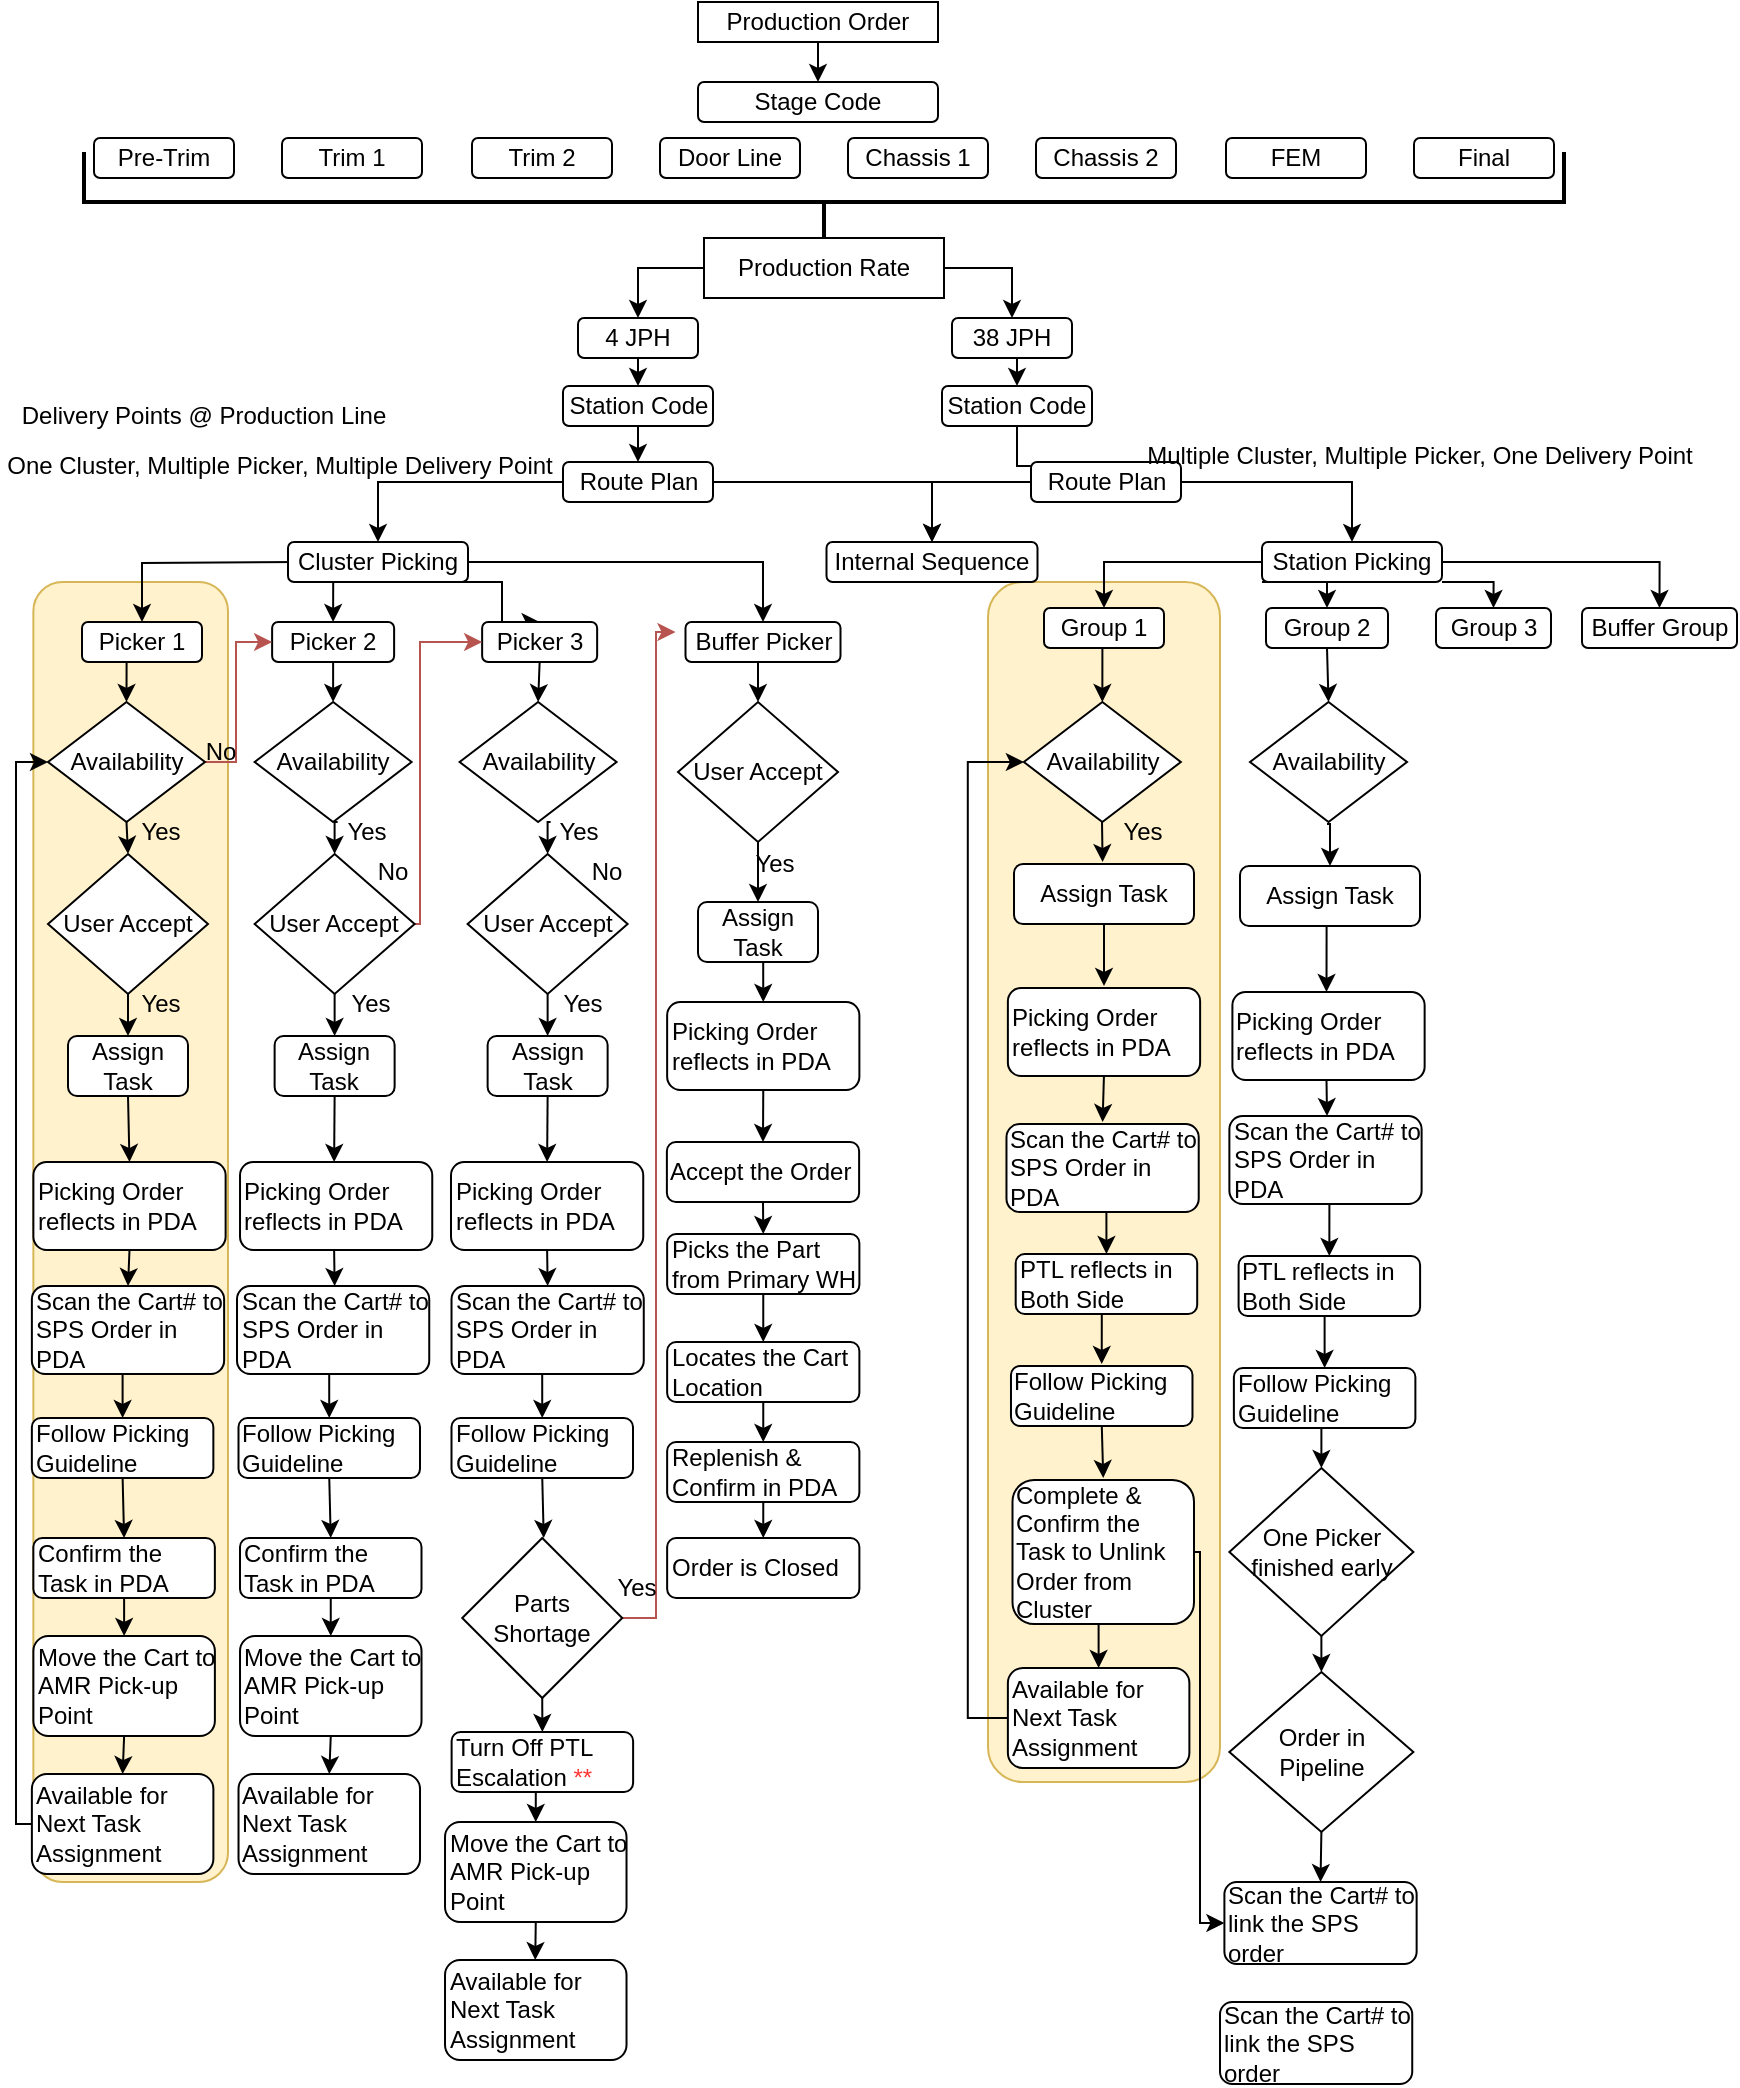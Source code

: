 <mxfile version="27.0.3">
  <diagram name="Page-1" id="ECaA_-LDTP4TBSBRsaxr">
    <mxGraphModel dx="1226" dy="661" grid="1" gridSize="10" guides="1" tooltips="1" connect="1" arrows="1" fold="1" page="0" pageScale="2" pageWidth="850" pageHeight="1100" math="0" shadow="0">
      <root>
        <mxCell id="0" />
        <mxCell id="1" parent="0" />
        <mxCell id="v4bEyIWDKxA1EAHSsEIr-55" value="" style="rounded=1;whiteSpace=wrap;html=1;direction=south;fillColor=#fff2cc;strokeColor=#d6b656;" vertex="1" parent="1">
          <mxGeometry x="494" y="300" width="116" height="600" as="geometry" />
        </mxCell>
        <mxCell id="Q0XkWP68WrlB3HJ1z4Vm-91" value="Ideal Flow" style="rounded=1;whiteSpace=wrap;html=1;direction=south;fillColor=#fff2cc;strokeColor=#d6b656;" parent="1" vertex="1">
          <mxGeometry x="16.68" y="300" width="97.32" height="650" as="geometry" />
        </mxCell>
        <mxCell id="Q0XkWP68WrlB3HJ1z4Vm-25" style="edgeStyle=orthogonalEdgeStyle;rounded=0;orthogonalLoop=1;jettySize=auto;html=1;exitX=0.5;exitY=1;exitDx=0;exitDy=0;entryX=0.5;entryY=0;entryDx=0;entryDy=0;" parent="1" source="Q0XkWP68WrlB3HJ1z4Vm-3" target="Q0XkWP68WrlB3HJ1z4Vm-5" edge="1">
          <mxGeometry relative="1" as="geometry" />
        </mxCell>
        <mxCell id="Q0XkWP68WrlB3HJ1z4Vm-3" value="Production Order" style="rounded=0;whiteSpace=wrap;html=1;" parent="1" vertex="1">
          <mxGeometry x="349" y="10" width="120" height="20" as="geometry" />
        </mxCell>
        <mxCell id="Q0XkWP68WrlB3HJ1z4Vm-5" value="Stage Code" style="rounded=1;whiteSpace=wrap;html=1;" parent="1" vertex="1">
          <mxGeometry x="349" y="50" width="120" height="20" as="geometry" />
        </mxCell>
        <mxCell id="Q0XkWP68WrlB3HJ1z4Vm-6" value="Pre-Trim" style="rounded=1;whiteSpace=wrap;html=1;" parent="1" vertex="1">
          <mxGeometry x="47" y="78" width="70" height="20" as="geometry" />
        </mxCell>
        <mxCell id="Q0XkWP68WrlB3HJ1z4Vm-8" value="Trim 1" style="rounded=1;whiteSpace=wrap;html=1;" parent="1" vertex="1">
          <mxGeometry x="141" y="78" width="70" height="20" as="geometry" />
        </mxCell>
        <mxCell id="Q0XkWP68WrlB3HJ1z4Vm-9" value="Trim 2" style="rounded=1;whiteSpace=wrap;html=1;" parent="1" vertex="1">
          <mxGeometry x="236" y="78" width="70" height="20" as="geometry" />
        </mxCell>
        <mxCell id="Q0XkWP68WrlB3HJ1z4Vm-10" value="Door Line" style="rounded=1;whiteSpace=wrap;html=1;" parent="1" vertex="1">
          <mxGeometry x="330" y="78" width="70" height="20" as="geometry" />
        </mxCell>
        <mxCell id="Q0XkWP68WrlB3HJ1z4Vm-11" value="Chassis 1" style="rounded=1;whiteSpace=wrap;html=1;" parent="1" vertex="1">
          <mxGeometry x="424" y="78" width="70" height="20" as="geometry" />
        </mxCell>
        <mxCell id="Q0XkWP68WrlB3HJ1z4Vm-12" value="Chassis 2" style="rounded=1;whiteSpace=wrap;html=1;" parent="1" vertex="1">
          <mxGeometry x="518" y="78" width="70" height="20" as="geometry" />
        </mxCell>
        <mxCell id="Q0XkWP68WrlB3HJ1z4Vm-13" value="FEM" style="rounded=1;whiteSpace=wrap;html=1;" parent="1" vertex="1">
          <mxGeometry x="613" y="78" width="70" height="20" as="geometry" />
        </mxCell>
        <mxCell id="Q0XkWP68WrlB3HJ1z4Vm-14" value="Final" style="rounded=1;whiteSpace=wrap;html=1;" parent="1" vertex="1">
          <mxGeometry x="707" y="78" width="70" height="20" as="geometry" />
        </mxCell>
        <mxCell id="Q0XkWP68WrlB3HJ1z4Vm-16" value="" style="strokeWidth=2;html=1;shape=mxgraph.flowchart.annotation_2;align=left;labelPosition=right;pointerEvents=1;rotation=-90;" parent="1" vertex="1">
          <mxGeometry x="387" y="-260" width="50" height="740" as="geometry" />
        </mxCell>
        <mxCell id="Q0XkWP68WrlB3HJ1z4Vm-48" style="edgeStyle=orthogonalEdgeStyle;rounded=0;orthogonalLoop=1;jettySize=auto;html=1;exitX=0;exitY=0.5;exitDx=0;exitDy=0;entryX=0.5;entryY=0;entryDx=0;entryDy=0;" parent="1" source="Q0XkWP68WrlB3HJ1z4Vm-18" target="Q0XkWP68WrlB3HJ1z4Vm-19" edge="1">
          <mxGeometry relative="1" as="geometry" />
        </mxCell>
        <mxCell id="Q0XkWP68WrlB3HJ1z4Vm-49" style="edgeStyle=orthogonalEdgeStyle;rounded=0;orthogonalLoop=1;jettySize=auto;html=1;exitX=1;exitY=0.5;exitDx=0;exitDy=0;" parent="1" source="Q0XkWP68WrlB3HJ1z4Vm-18" target="Q0XkWP68WrlB3HJ1z4Vm-20" edge="1">
          <mxGeometry relative="1" as="geometry" />
        </mxCell>
        <mxCell id="Q0XkWP68WrlB3HJ1z4Vm-18" value="Production Rate" style="rounded=0;whiteSpace=wrap;html=1;" parent="1" vertex="1">
          <mxGeometry x="352" y="128" width="120" height="30" as="geometry" />
        </mxCell>
        <mxCell id="Q0XkWP68WrlB3HJ1z4Vm-23" style="edgeStyle=orthogonalEdgeStyle;rounded=0;orthogonalLoop=1;jettySize=auto;html=1;exitX=0.5;exitY=1;exitDx=0;exitDy=0;entryX=0.5;entryY=0;entryDx=0;entryDy=0;" parent="1" source="Q0XkWP68WrlB3HJ1z4Vm-19" target="Q0XkWP68WrlB3HJ1z4Vm-21" edge="1">
          <mxGeometry relative="1" as="geometry" />
        </mxCell>
        <mxCell id="Q0XkWP68WrlB3HJ1z4Vm-19" value="4 JPH" style="rounded=1;whiteSpace=wrap;html=1;" parent="1" vertex="1">
          <mxGeometry x="289" y="168" width="60" height="20" as="geometry" />
        </mxCell>
        <mxCell id="Q0XkWP68WrlB3HJ1z4Vm-24" style="edgeStyle=orthogonalEdgeStyle;rounded=0;orthogonalLoop=1;jettySize=auto;html=1;exitX=0.5;exitY=1;exitDx=0;exitDy=0;entryX=0.5;entryY=0;entryDx=0;entryDy=0;" parent="1" source="Q0XkWP68WrlB3HJ1z4Vm-20" target="Q0XkWP68WrlB3HJ1z4Vm-22" edge="1">
          <mxGeometry relative="1" as="geometry" />
        </mxCell>
        <mxCell id="Q0XkWP68WrlB3HJ1z4Vm-20" value="38 JPH" style="rounded=1;whiteSpace=wrap;html=1;" parent="1" vertex="1">
          <mxGeometry x="476" y="168" width="60" height="20" as="geometry" />
        </mxCell>
        <mxCell id="Q0XkWP68WrlB3HJ1z4Vm-50" style="edgeStyle=orthogonalEdgeStyle;rounded=0;orthogonalLoop=1;jettySize=auto;html=1;exitX=0.5;exitY=1;exitDx=0;exitDy=0;entryX=0.5;entryY=0;entryDx=0;entryDy=0;" parent="1" source="Q0XkWP68WrlB3HJ1z4Vm-21" target="Q0XkWP68WrlB3HJ1z4Vm-28" edge="1">
          <mxGeometry relative="1" as="geometry" />
        </mxCell>
        <mxCell id="Q0XkWP68WrlB3HJ1z4Vm-21" value="Station Code" style="rounded=1;whiteSpace=wrap;html=1;" parent="1" vertex="1">
          <mxGeometry x="281.5" y="202" width="75" height="20" as="geometry" />
        </mxCell>
        <mxCell id="Q0XkWP68WrlB3HJ1z4Vm-51" style="edgeStyle=orthogonalEdgeStyle;rounded=0;orthogonalLoop=1;jettySize=auto;html=1;exitX=0.5;exitY=1;exitDx=0;exitDy=0;entryX=0.5;entryY=0;entryDx=0;entryDy=0;" parent="1" source="Q0XkWP68WrlB3HJ1z4Vm-22" target="Q0XkWP68WrlB3HJ1z4Vm-29" edge="1">
          <mxGeometry relative="1" as="geometry" />
        </mxCell>
        <mxCell id="Q0XkWP68WrlB3HJ1z4Vm-22" value="Station Code" style="rounded=1;whiteSpace=wrap;html=1;" parent="1" vertex="1">
          <mxGeometry x="471" y="202" width="75" height="20" as="geometry" />
        </mxCell>
        <mxCell id="Q0XkWP68WrlB3HJ1z4Vm-27" value="Delivery Points @ Production Line" style="text;html=1;align=center;verticalAlign=middle;whiteSpace=wrap;rounded=0;" parent="1" vertex="1">
          <mxGeometry x="7" y="202" width="190" height="30" as="geometry" />
        </mxCell>
        <mxCell id="Q0XkWP68WrlB3HJ1z4Vm-33" style="edgeStyle=orthogonalEdgeStyle;rounded=0;orthogonalLoop=1;jettySize=auto;html=1;exitX=0;exitY=0.5;exitDx=0;exitDy=0;" parent="1" source="Q0XkWP68WrlB3HJ1z4Vm-28" target="Q0XkWP68WrlB3HJ1z4Vm-30" edge="1">
          <mxGeometry relative="1" as="geometry" />
        </mxCell>
        <mxCell id="Q0XkWP68WrlB3HJ1z4Vm-34" style="edgeStyle=orthogonalEdgeStyle;rounded=0;orthogonalLoop=1;jettySize=auto;html=1;exitX=1;exitY=0.5;exitDx=0;exitDy=0;entryX=0.5;entryY=0;entryDx=0;entryDy=0;" parent="1" source="Q0XkWP68WrlB3HJ1z4Vm-28" target="Q0XkWP68WrlB3HJ1z4Vm-31" edge="1">
          <mxGeometry relative="1" as="geometry" />
        </mxCell>
        <mxCell id="Q0XkWP68WrlB3HJ1z4Vm-28" value="Route Plan" style="rounded=1;whiteSpace=wrap;html=1;" parent="1" vertex="1">
          <mxGeometry x="281.5" y="240" width="75" height="20" as="geometry" />
        </mxCell>
        <mxCell id="Q0XkWP68WrlB3HJ1z4Vm-35" style="edgeStyle=orthogonalEdgeStyle;rounded=0;orthogonalLoop=1;jettySize=auto;html=1;exitX=0;exitY=0.5;exitDx=0;exitDy=0;entryX=0.5;entryY=0;entryDx=0;entryDy=0;" parent="1" source="Q0XkWP68WrlB3HJ1z4Vm-29" target="Q0XkWP68WrlB3HJ1z4Vm-31" edge="1">
          <mxGeometry relative="1" as="geometry">
            <mxPoint x="427" y="280" as="targetPoint" />
          </mxGeometry>
        </mxCell>
        <mxCell id="Q0XkWP68WrlB3HJ1z4Vm-36" style="edgeStyle=orthogonalEdgeStyle;rounded=0;orthogonalLoop=1;jettySize=auto;html=1;exitX=1;exitY=0.5;exitDx=0;exitDy=0;entryX=0.5;entryY=0;entryDx=0;entryDy=0;" parent="1" source="Q0XkWP68WrlB3HJ1z4Vm-29" target="Q0XkWP68WrlB3HJ1z4Vm-32" edge="1">
          <mxGeometry relative="1" as="geometry" />
        </mxCell>
        <mxCell id="Q0XkWP68WrlB3HJ1z4Vm-29" value="Route Plan" style="rounded=1;whiteSpace=wrap;html=1;" parent="1" vertex="1">
          <mxGeometry x="515.5" y="240" width="75" height="20" as="geometry" />
        </mxCell>
        <mxCell id="Q0XkWP68WrlB3HJ1z4Vm-52" style="edgeStyle=orthogonalEdgeStyle;rounded=0;orthogonalLoop=1;jettySize=auto;html=1;exitX=0;exitY=0.5;exitDx=0;exitDy=0;entryX=0.5;entryY=0;entryDx=0;entryDy=0;" parent="1" target="Q0XkWP68WrlB3HJ1z4Vm-39" edge="1">
          <mxGeometry relative="1" as="geometry">
            <mxPoint x="150" y="290" as="sourcePoint" />
          </mxGeometry>
        </mxCell>
        <mxCell id="Q0XkWP68WrlB3HJ1z4Vm-53" style="edgeStyle=orthogonalEdgeStyle;rounded=0;orthogonalLoop=1;jettySize=auto;html=1;exitX=0.25;exitY=1;exitDx=0;exitDy=0;entryX=0.5;entryY=0;entryDx=0;entryDy=0;" parent="1" target="Q0XkWP68WrlB3HJ1z4Vm-41" edge="1">
          <mxGeometry relative="1" as="geometry">
            <mxPoint x="169.5" y="300" as="sourcePoint" />
          </mxGeometry>
        </mxCell>
        <mxCell id="Q0XkWP68WrlB3HJ1z4Vm-54" style="edgeStyle=orthogonalEdgeStyle;rounded=0;orthogonalLoop=1;jettySize=auto;html=1;exitX=0.75;exitY=1;exitDx=0;exitDy=0;entryX=0.5;entryY=0;entryDx=0;entryDy=0;" parent="1" source="Q0XkWP68WrlB3HJ1z4Vm-30" target="Q0XkWP68WrlB3HJ1z4Vm-42" edge="1">
          <mxGeometry relative="1" as="geometry">
            <Array as="points">
              <mxPoint x="251" y="300" />
            </Array>
          </mxGeometry>
        </mxCell>
        <mxCell id="Q0XkWP68WrlB3HJ1z4Vm-55" style="edgeStyle=orthogonalEdgeStyle;rounded=0;orthogonalLoop=1;jettySize=auto;html=1;exitX=1;exitY=0.5;exitDx=0;exitDy=0;entryX=0.5;entryY=0;entryDx=0;entryDy=0;" parent="1" source="Q0XkWP68WrlB3HJ1z4Vm-30" target="Q0XkWP68WrlB3HJ1z4Vm-43" edge="1">
          <mxGeometry relative="1" as="geometry" />
        </mxCell>
        <mxCell id="Q0XkWP68WrlB3HJ1z4Vm-30" value="Cluster Picking" style="rounded=1;whiteSpace=wrap;html=1;flipH=0;" parent="1" vertex="1">
          <mxGeometry x="144" y="280" width="90" height="20" as="geometry" />
        </mxCell>
        <mxCell id="Q0XkWP68WrlB3HJ1z4Vm-31" value="Internal Sequence" style="rounded=1;whiteSpace=wrap;html=1;flipH=0;" parent="1" vertex="1">
          <mxGeometry x="413.25" y="280" width="105.5" height="20" as="geometry" />
        </mxCell>
        <mxCell id="Q0XkWP68WrlB3HJ1z4Vm-56" style="edgeStyle=orthogonalEdgeStyle;rounded=0;orthogonalLoop=1;jettySize=auto;html=1;exitX=0;exitY=0.5;exitDx=0;exitDy=0;entryX=0.5;entryY=0;entryDx=0;entryDy=0;" parent="1" source="Q0XkWP68WrlB3HJ1z4Vm-32" target="Q0XkWP68WrlB3HJ1z4Vm-44" edge="1">
          <mxGeometry relative="1" as="geometry" />
        </mxCell>
        <mxCell id="Q0XkWP68WrlB3HJ1z4Vm-57" style="edgeStyle=orthogonalEdgeStyle;rounded=0;orthogonalLoop=1;jettySize=auto;html=1;exitX=0;exitY=1;exitDx=0;exitDy=0;entryX=0.5;entryY=0;entryDx=0;entryDy=0;" parent="1" source="Q0XkWP68WrlB3HJ1z4Vm-32" target="Q0XkWP68WrlB3HJ1z4Vm-45" edge="1">
          <mxGeometry relative="1" as="geometry" />
        </mxCell>
        <mxCell id="Q0XkWP68WrlB3HJ1z4Vm-58" style="edgeStyle=orthogonalEdgeStyle;rounded=0;orthogonalLoop=1;jettySize=auto;html=1;exitX=1;exitY=1;exitDx=0;exitDy=0;entryX=0.5;entryY=0;entryDx=0;entryDy=0;" parent="1" source="Q0XkWP68WrlB3HJ1z4Vm-32" target="Q0XkWP68WrlB3HJ1z4Vm-46" edge="1">
          <mxGeometry relative="1" as="geometry" />
        </mxCell>
        <mxCell id="Q0XkWP68WrlB3HJ1z4Vm-59" style="edgeStyle=orthogonalEdgeStyle;rounded=0;orthogonalLoop=1;jettySize=auto;html=1;exitX=1;exitY=0.5;exitDx=0;exitDy=0;entryX=0.5;entryY=0;entryDx=0;entryDy=0;" parent="1" source="Q0XkWP68WrlB3HJ1z4Vm-32" target="Q0XkWP68WrlB3HJ1z4Vm-47" edge="1">
          <mxGeometry relative="1" as="geometry" />
        </mxCell>
        <mxCell id="Q0XkWP68WrlB3HJ1z4Vm-32" value="Station Picking" style="rounded=1;whiteSpace=wrap;html=1;flipH=0;" parent="1" vertex="1">
          <mxGeometry x="631" y="280" width="90" height="20" as="geometry" />
        </mxCell>
        <mxCell id="Q0XkWP68WrlB3HJ1z4Vm-37" value="One Cluster, Multiple Picker, Multiple Delivery Point" style="text;html=1;align=center;verticalAlign=middle;whiteSpace=wrap;rounded=0;" parent="1" vertex="1">
          <mxGeometry y="232" width="280" height="20" as="geometry" />
        </mxCell>
        <mxCell id="Q0XkWP68WrlB3HJ1z4Vm-38" value="Multiple Cluster, Multiple Picker, One Delivery Point" style="text;html=1;align=center;verticalAlign=middle;whiteSpace=wrap;rounded=0;" parent="1" vertex="1">
          <mxGeometry x="570" y="222" width="280" height="30" as="geometry" />
        </mxCell>
        <mxCell id="Q0XkWP68WrlB3HJ1z4Vm-61" style="edgeStyle=orthogonalEdgeStyle;rounded=0;orthogonalLoop=1;jettySize=auto;html=1;exitX=0.5;exitY=1;exitDx=0;exitDy=0;entryX=0.5;entryY=0;entryDx=0;entryDy=0;" parent="1" source="Q0XkWP68WrlB3HJ1z4Vm-39" target="Q0XkWP68WrlB3HJ1z4Vm-60" edge="1">
          <mxGeometry relative="1" as="geometry" />
        </mxCell>
        <mxCell id="Q0XkWP68WrlB3HJ1z4Vm-39" value="Picker 1" style="rounded=1;whiteSpace=wrap;html=1;flipH=1;" parent="1" vertex="1">
          <mxGeometry x="41" y="320" width="60" height="20" as="geometry" />
        </mxCell>
        <mxCell id="Q0XkWP68WrlB3HJ1z4Vm-101" style="edgeStyle=orthogonalEdgeStyle;rounded=0;orthogonalLoop=1;jettySize=auto;html=1;exitX=0.5;exitY=1;exitDx=0;exitDy=0;entryX=0.5;entryY=0;entryDx=0;entryDy=0;" parent="1" source="Q0XkWP68WrlB3HJ1z4Vm-41" target="Q0XkWP68WrlB3HJ1z4Vm-95" edge="1">
          <mxGeometry relative="1" as="geometry" />
        </mxCell>
        <mxCell id="Q0XkWP68WrlB3HJ1z4Vm-41" value="Picker 2" style="rounded=1;whiteSpace=wrap;html=1;flipH=1;" parent="1" vertex="1">
          <mxGeometry x="136.06" y="320" width="61" height="20" as="geometry" />
        </mxCell>
        <mxCell id="Q0XkWP68WrlB3HJ1z4Vm-105" style="edgeStyle=orthogonalEdgeStyle;rounded=0;orthogonalLoop=1;jettySize=auto;html=1;exitX=0.25;exitY=1;exitDx=0;exitDy=0;" parent="1" source="Q0XkWP68WrlB3HJ1z4Vm-42" edge="1">
          <mxGeometry relative="1" as="geometry">
            <mxPoint x="247" y="330" as="targetPoint" />
          </mxGeometry>
        </mxCell>
        <mxCell id="Q0XkWP68WrlB3HJ1z4Vm-141" style="edgeStyle=orthogonalEdgeStyle;rounded=0;orthogonalLoop=1;jettySize=auto;html=1;exitX=0.5;exitY=1;exitDx=0;exitDy=0;entryX=0.5;entryY=0;entryDx=0;entryDy=0;" parent="1" source="Q0XkWP68WrlB3HJ1z4Vm-42" target="Q0XkWP68WrlB3HJ1z4Vm-120" edge="1">
          <mxGeometry relative="1" as="geometry" />
        </mxCell>
        <mxCell id="Q0XkWP68WrlB3HJ1z4Vm-42" value="Picker 3" style="rounded=1;whiteSpace=wrap;html=1;flipH=1;" parent="1" vertex="1">
          <mxGeometry x="241.07" y="320" width="57.5" height="20" as="geometry" />
        </mxCell>
        <mxCell id="Q0XkWP68WrlB3HJ1z4Vm-43" value="Buffer Picker" style="rounded=1;whiteSpace=wrap;html=1;flipH=1;" parent="1" vertex="1">
          <mxGeometry x="342.75" y="320" width="77.5" height="20" as="geometry" />
        </mxCell>
        <mxCell id="v4bEyIWDKxA1EAHSsEIr-14" style="edgeStyle=orthogonalEdgeStyle;rounded=0;orthogonalLoop=1;jettySize=auto;html=1;exitX=0.638;exitY=0.97;exitDx=0;exitDy=0;entryX=0.5;entryY=0;entryDx=0;entryDy=0;exitPerimeter=0;" edge="1" parent="1" source="Q0XkWP68WrlB3HJ1z4Vm-44" target="v4bEyIWDKxA1EAHSsEIr-1">
          <mxGeometry relative="1" as="geometry" />
        </mxCell>
        <mxCell id="Q0XkWP68WrlB3HJ1z4Vm-44" value="Group 1" style="rounded=1;whiteSpace=wrap;html=1;flipH=1;" parent="1" vertex="1">
          <mxGeometry x="522" y="313" width="60" height="20" as="geometry" />
        </mxCell>
        <mxCell id="v4bEyIWDKxA1EAHSsEIr-69" style="edgeStyle=orthogonalEdgeStyle;rounded=0;orthogonalLoop=1;jettySize=auto;html=1;exitX=0.5;exitY=1;exitDx=0;exitDy=0;entryX=0.5;entryY=0;entryDx=0;entryDy=0;" edge="1" parent="1" source="Q0XkWP68WrlB3HJ1z4Vm-45" target="v4bEyIWDKxA1EAHSsEIr-68">
          <mxGeometry relative="1" as="geometry" />
        </mxCell>
        <mxCell id="Q0XkWP68WrlB3HJ1z4Vm-45" value="Group 2" style="rounded=1;whiteSpace=wrap;html=1;flipH=1;" parent="1" vertex="1">
          <mxGeometry x="633" y="313" width="61" height="20" as="geometry" />
        </mxCell>
        <mxCell id="Q0XkWP68WrlB3HJ1z4Vm-46" value="Group 3" style="rounded=1;whiteSpace=wrap;html=1;flipH=1;" parent="1" vertex="1">
          <mxGeometry x="718" y="313" width="57.5" height="20" as="geometry" />
        </mxCell>
        <mxCell id="Q0XkWP68WrlB3HJ1z4Vm-47" value="Buffer Group" style="rounded=1;whiteSpace=wrap;html=1;flipH=1;" parent="1" vertex="1">
          <mxGeometry x="791" y="313" width="77.5" height="20" as="geometry" />
        </mxCell>
        <mxCell id="Q0XkWP68WrlB3HJ1z4Vm-64" style="edgeStyle=orthogonalEdgeStyle;rounded=0;orthogonalLoop=1;jettySize=auto;html=1;exitX=0.5;exitY=1;exitDx=0;exitDy=0;entryX=0.5;entryY=0;entryDx=0;entryDy=0;" parent="1" source="Q0XkWP68WrlB3HJ1z4Vm-60" target="Q0XkWP68WrlB3HJ1z4Vm-62" edge="1">
          <mxGeometry relative="1" as="geometry" />
        </mxCell>
        <mxCell id="Q0XkWP68WrlB3HJ1z4Vm-93" style="edgeStyle=orthogonalEdgeStyle;rounded=0;orthogonalLoop=1;jettySize=auto;html=1;exitX=1;exitY=0.5;exitDx=0;exitDy=0;entryX=0;entryY=0.5;entryDx=0;entryDy=0;fillColor=#f8cecc;strokeColor=#b85450;" parent="1" source="Q0XkWP68WrlB3HJ1z4Vm-60" target="Q0XkWP68WrlB3HJ1z4Vm-41" edge="1">
          <mxGeometry relative="1" as="geometry">
            <Array as="points">
              <mxPoint x="118" y="390" />
              <mxPoint x="118" y="330" />
            </Array>
          </mxGeometry>
        </mxCell>
        <mxCell id="Q0XkWP68WrlB3HJ1z4Vm-60" value="Availability" style="rhombus;whiteSpace=wrap;html=1;" parent="1" vertex="1">
          <mxGeometry x="24" y="360" width="78.5" height="60" as="geometry" />
        </mxCell>
        <mxCell id="Q0XkWP68WrlB3HJ1z4Vm-65" style="edgeStyle=orthogonalEdgeStyle;rounded=0;orthogonalLoop=1;jettySize=auto;html=1;exitX=0.5;exitY=1;exitDx=0;exitDy=0;entryX=0.5;entryY=0;entryDx=0;entryDy=0;" parent="1" source="Q0XkWP68WrlB3HJ1z4Vm-62" target="Q0XkWP68WrlB3HJ1z4Vm-63" edge="1">
          <mxGeometry relative="1" as="geometry">
            <mxPoint x="64" y="508" as="sourcePoint" />
          </mxGeometry>
        </mxCell>
        <mxCell id="Q0XkWP68WrlB3HJ1z4Vm-62" value="User Accept" style="rhombus;whiteSpace=wrap;html=1;" parent="1" vertex="1">
          <mxGeometry x="24" y="436" width="80" height="70" as="geometry" />
        </mxCell>
        <mxCell id="Q0XkWP68WrlB3HJ1z4Vm-89" style="edgeStyle=orthogonalEdgeStyle;rounded=0;orthogonalLoop=1;jettySize=auto;html=1;exitX=0.5;exitY=1;exitDx=0;exitDy=0;entryX=0.5;entryY=0;entryDx=0;entryDy=0;" parent="1" source="Q0XkWP68WrlB3HJ1z4Vm-63" target="Q0XkWP68WrlB3HJ1z4Vm-88" edge="1">
          <mxGeometry relative="1" as="geometry" />
        </mxCell>
        <mxCell id="Q0XkWP68WrlB3HJ1z4Vm-63" value="Assign Task" style="rounded=1;whiteSpace=wrap;html=1;flipH=1;" parent="1" vertex="1">
          <mxGeometry x="34" y="527" width="60" height="30" as="geometry" />
        </mxCell>
        <mxCell id="Q0XkWP68WrlB3HJ1z4Vm-68" value="Yes" style="text;html=1;align=center;verticalAlign=middle;whiteSpace=wrap;rounded=0;" parent="1" vertex="1">
          <mxGeometry x="65.5" y="420" width="28.5" height="10" as="geometry" />
        </mxCell>
        <mxCell id="Q0XkWP68WrlB3HJ1z4Vm-69" value="Yes" style="text;html=1;align=center;verticalAlign=middle;whiteSpace=wrap;rounded=0;" parent="1" vertex="1">
          <mxGeometry x="65.5" y="506" width="28.5" height="10" as="geometry" />
        </mxCell>
        <mxCell id="Q0XkWP68WrlB3HJ1z4Vm-79" style="edgeStyle=orthogonalEdgeStyle;rounded=0;orthogonalLoop=1;jettySize=auto;html=1;exitX=0.5;exitY=1;exitDx=0;exitDy=0;entryX=0.5;entryY=0;entryDx=0;entryDy=0;" parent="1" source="Q0XkWP68WrlB3HJ1z4Vm-80" target="Q0XkWP68WrlB3HJ1z4Vm-82" edge="1">
          <mxGeometry relative="1" as="geometry" />
        </mxCell>
        <mxCell id="Q0XkWP68WrlB3HJ1z4Vm-80" value="Scan the Cart# to SPS Order in PDA" style="rounded=1;whiteSpace=wrap;html=1;flipH=1;align=left;" parent="1" vertex="1">
          <mxGeometry x="15.94" y="652" width="96.12" height="44" as="geometry" />
        </mxCell>
        <mxCell id="Q0XkWP68WrlB3HJ1z4Vm-81" style="edgeStyle=orthogonalEdgeStyle;rounded=0;orthogonalLoop=1;jettySize=auto;html=1;exitX=0.5;exitY=1;exitDx=0;exitDy=0;entryX=0.5;entryY=0;entryDx=0;entryDy=0;" parent="1" source="Q0XkWP68WrlB3HJ1z4Vm-82" target="Q0XkWP68WrlB3HJ1z4Vm-84" edge="1">
          <mxGeometry relative="1" as="geometry" />
        </mxCell>
        <mxCell id="Q0XkWP68WrlB3HJ1z4Vm-82" value="Follow Picking Guideline" style="rounded=1;whiteSpace=wrap;html=1;flipH=1;align=left;" parent="1" vertex="1">
          <mxGeometry x="15.93" y="718" width="90.75" height="30" as="geometry" />
        </mxCell>
        <mxCell id="Q0XkWP68WrlB3HJ1z4Vm-83" style="edgeStyle=orthogonalEdgeStyle;rounded=0;orthogonalLoop=1;jettySize=auto;html=1;exitX=0.5;exitY=1;exitDx=0;exitDy=0;entryX=0.5;entryY=0;entryDx=0;entryDy=0;" parent="1" source="Q0XkWP68WrlB3HJ1z4Vm-84" target="Q0XkWP68WrlB3HJ1z4Vm-86" edge="1">
          <mxGeometry relative="1" as="geometry" />
        </mxCell>
        <mxCell id="Q0XkWP68WrlB3HJ1z4Vm-84" value="Confirm the Task in PDA" style="rounded=1;whiteSpace=wrap;html=1;flipH=1;align=left;" parent="1" vertex="1">
          <mxGeometry x="16.68" y="778" width="90.75" height="30" as="geometry" />
        </mxCell>
        <mxCell id="Q0XkWP68WrlB3HJ1z4Vm-85" style="edgeStyle=orthogonalEdgeStyle;rounded=0;orthogonalLoop=1;jettySize=auto;html=1;exitX=0.5;exitY=1;exitDx=0;exitDy=0;entryX=0.5;entryY=0;entryDx=0;entryDy=0;" parent="1" source="Q0XkWP68WrlB3HJ1z4Vm-86" target="Q0XkWP68WrlB3HJ1z4Vm-87" edge="1">
          <mxGeometry relative="1" as="geometry" />
        </mxCell>
        <mxCell id="Q0XkWP68WrlB3HJ1z4Vm-86" value="Move the Cart to AMR Pick-up Point" style="rounded=1;whiteSpace=wrap;html=1;flipH=1;align=left;" parent="1" vertex="1">
          <mxGeometry x="16.69" y="827" width="90.75" height="50" as="geometry" />
        </mxCell>
        <mxCell id="v4bEyIWDKxA1EAHSsEIr-54" style="edgeStyle=orthogonalEdgeStyle;rounded=0;orthogonalLoop=1;jettySize=auto;html=1;exitX=0;exitY=0.5;exitDx=0;exitDy=0;entryX=0;entryY=0.5;entryDx=0;entryDy=0;" edge="1" parent="1" source="Q0XkWP68WrlB3HJ1z4Vm-87" target="Q0XkWP68WrlB3HJ1z4Vm-60">
          <mxGeometry relative="1" as="geometry">
            <Array as="points">
              <mxPoint x="8" y="921" />
              <mxPoint x="8" y="390" />
            </Array>
          </mxGeometry>
        </mxCell>
        <mxCell id="Q0XkWP68WrlB3HJ1z4Vm-87" value="Available for Next Task Assignment" style="rounded=1;whiteSpace=wrap;html=1;flipH=1;align=left;" parent="1" vertex="1">
          <mxGeometry x="15.94" y="896" width="90.75" height="50" as="geometry" />
        </mxCell>
        <mxCell id="Q0XkWP68WrlB3HJ1z4Vm-90" style="edgeStyle=orthogonalEdgeStyle;rounded=0;orthogonalLoop=1;jettySize=auto;html=1;exitX=0.5;exitY=1;exitDx=0;exitDy=0;entryX=0.5;entryY=0;entryDx=0;entryDy=0;" parent="1" source="Q0XkWP68WrlB3HJ1z4Vm-88" target="Q0XkWP68WrlB3HJ1z4Vm-80" edge="1">
          <mxGeometry relative="1" as="geometry" />
        </mxCell>
        <mxCell id="Q0XkWP68WrlB3HJ1z4Vm-88" value="Picking Order reflects in PDA" style="rounded=1;whiteSpace=wrap;html=1;flipH=1;align=left;" parent="1" vertex="1">
          <mxGeometry x="16.69" y="590" width="96.12" height="44" as="geometry" />
        </mxCell>
        <mxCell id="Q0XkWP68WrlB3HJ1z4Vm-94" value="No" style="text;html=1;align=center;verticalAlign=middle;whiteSpace=wrap;rounded=0;" parent="1" vertex="1">
          <mxGeometry x="95.75" y="380" width="28.5" height="10" as="geometry" />
        </mxCell>
        <mxCell id="Q0XkWP68WrlB3HJ1z4Vm-95" value="Availability" style="rhombus;whiteSpace=wrap;html=1;" parent="1" vertex="1">
          <mxGeometry x="127.31" y="360" width="78.5" height="60" as="geometry" />
        </mxCell>
        <mxCell id="Q0XkWP68WrlB3HJ1z4Vm-106" style="edgeStyle=orthogonalEdgeStyle;rounded=0;orthogonalLoop=1;jettySize=auto;html=1;exitX=0.5;exitY=1;exitDx=0;exitDy=0;entryX=0.5;entryY=0;entryDx=0;entryDy=0;" parent="1" source="Q0XkWP68WrlB3HJ1z4Vm-96" target="Q0XkWP68WrlB3HJ1z4Vm-98" edge="1">
          <mxGeometry relative="1" as="geometry" />
        </mxCell>
        <mxCell id="Q0XkWP68WrlB3HJ1z4Vm-118" style="edgeStyle=orthogonalEdgeStyle;rounded=0;orthogonalLoop=1;jettySize=auto;html=1;exitX=1;exitY=0.5;exitDx=0;exitDy=0;entryX=0;entryY=0.5;entryDx=0;entryDy=0;fillColor=#f8cecc;strokeColor=#b85450;" parent="1" target="Q0XkWP68WrlB3HJ1z4Vm-42" edge="1">
          <mxGeometry relative="1" as="geometry">
            <mxPoint x="201.31" y="471" as="sourcePoint" />
            <Array as="points">
              <mxPoint x="210" y="471" />
            </Array>
          </mxGeometry>
        </mxCell>
        <mxCell id="Q0XkWP68WrlB3HJ1z4Vm-96" value="User Accept" style="rhombus;whiteSpace=wrap;html=1;" parent="1" vertex="1">
          <mxGeometry x="127.31" y="436" width="80" height="70" as="geometry" />
        </mxCell>
        <mxCell id="Q0XkWP68WrlB3HJ1z4Vm-103" style="edgeStyle=orthogonalEdgeStyle;rounded=0;orthogonalLoop=1;jettySize=auto;html=1;exitX=0.5;exitY=1;exitDx=0;exitDy=0;entryX=0.5;entryY=0;entryDx=0;entryDy=0;" parent="1" source="Q0XkWP68WrlB3HJ1z4Vm-98" edge="1">
          <mxGeometry relative="1" as="geometry">
            <mxPoint x="167.06" y="590" as="targetPoint" />
          </mxGeometry>
        </mxCell>
        <mxCell id="Q0XkWP68WrlB3HJ1z4Vm-98" value="Assign Task" style="rounded=1;whiteSpace=wrap;html=1;flipH=1;" parent="1" vertex="1">
          <mxGeometry x="137.31" y="527" width="60" height="30" as="geometry" />
        </mxCell>
        <mxCell id="Q0XkWP68WrlB3HJ1z4Vm-102" style="edgeStyle=orthogonalEdgeStyle;rounded=0;orthogonalLoop=1;jettySize=auto;html=1;exitX=0;exitY=0;exitDx=0;exitDy=0;entryX=0.5;entryY=0;entryDx=0;entryDy=0;" parent="1" source="Q0XkWP68WrlB3HJ1z4Vm-99" target="Q0XkWP68WrlB3HJ1z4Vm-96" edge="1">
          <mxGeometry relative="1" as="geometry" />
        </mxCell>
        <mxCell id="Q0XkWP68WrlB3HJ1z4Vm-99" value="Yes" style="text;html=1;align=center;verticalAlign=middle;whiteSpace=wrap;rounded=0;" parent="1" vertex="1">
          <mxGeometry x="168.81" y="420" width="28.5" height="10" as="geometry" />
        </mxCell>
        <mxCell id="Q0XkWP68WrlB3HJ1z4Vm-117" style="edgeStyle=orthogonalEdgeStyle;rounded=0;orthogonalLoop=1;jettySize=auto;html=1;exitX=0.5;exitY=1;exitDx=0;exitDy=0;entryX=0.5;entryY=0;entryDx=0;entryDy=0;" parent="1" edge="1">
          <mxGeometry relative="1" as="geometry">
            <mxPoint x="167.06" y="634" as="sourcePoint" />
            <mxPoint x="167.32" y="652" as="targetPoint" />
          </mxGeometry>
        </mxCell>
        <mxCell id="Q0XkWP68WrlB3HJ1z4Vm-100" value="Picking Order reflects in PDA" style="rounded=1;whiteSpace=wrap;html=1;flipH=1;align=left;" parent="1" vertex="1">
          <mxGeometry x="120.01" y="590" width="96.12" height="44" as="geometry" />
        </mxCell>
        <mxCell id="Q0XkWP68WrlB3HJ1z4Vm-107" value="Yes" style="text;html=1;align=center;verticalAlign=middle;whiteSpace=wrap;rounded=0;" parent="1" vertex="1">
          <mxGeometry x="170.5" y="506" width="28.5" height="10" as="geometry" />
        </mxCell>
        <mxCell id="Q0XkWP68WrlB3HJ1z4Vm-108" style="edgeStyle=orthogonalEdgeStyle;rounded=0;orthogonalLoop=1;jettySize=auto;html=1;exitX=0.5;exitY=1;exitDx=0;exitDy=0;entryX=0.5;entryY=0;entryDx=0;entryDy=0;" parent="1" target="Q0XkWP68WrlB3HJ1z4Vm-111" edge="1">
          <mxGeometry relative="1" as="geometry">
            <mxPoint x="167.32" y="696" as="sourcePoint" />
          </mxGeometry>
        </mxCell>
        <mxCell id="Q0XkWP68WrlB3HJ1z4Vm-109" value="Scan the Cart# to SPS Order in PDA" style="rounded=1;whiteSpace=wrap;html=1;flipH=1;align=left;" parent="1" vertex="1">
          <mxGeometry x="118.5" y="652" width="96.12" height="44" as="geometry" />
        </mxCell>
        <mxCell id="Q0XkWP68WrlB3HJ1z4Vm-110" style="edgeStyle=orthogonalEdgeStyle;rounded=0;orthogonalLoop=1;jettySize=auto;html=1;exitX=0.5;exitY=1;exitDx=0;exitDy=0;entryX=0.5;entryY=0;entryDx=0;entryDy=0;" parent="1" source="Q0XkWP68WrlB3HJ1z4Vm-111" target="Q0XkWP68WrlB3HJ1z4Vm-113" edge="1">
          <mxGeometry relative="1" as="geometry" />
        </mxCell>
        <mxCell id="Q0XkWP68WrlB3HJ1z4Vm-111" value="Follow Picking Guideline" style="rounded=1;whiteSpace=wrap;html=1;flipH=1;align=left;" parent="1" vertex="1">
          <mxGeometry x="119.25" y="718" width="90.75" height="30" as="geometry" />
        </mxCell>
        <mxCell id="Q0XkWP68WrlB3HJ1z4Vm-112" style="edgeStyle=orthogonalEdgeStyle;rounded=0;orthogonalLoop=1;jettySize=auto;html=1;exitX=0.5;exitY=1;exitDx=0;exitDy=0;entryX=0.5;entryY=0;entryDx=0;entryDy=0;" parent="1" source="Q0XkWP68WrlB3HJ1z4Vm-113" target="Q0XkWP68WrlB3HJ1z4Vm-115" edge="1">
          <mxGeometry relative="1" as="geometry" />
        </mxCell>
        <mxCell id="Q0XkWP68WrlB3HJ1z4Vm-113" value="Confirm the Task in PDA" style="rounded=1;whiteSpace=wrap;html=1;flipH=1;align=left;" parent="1" vertex="1">
          <mxGeometry x="120" y="778" width="90.75" height="30" as="geometry" />
        </mxCell>
        <mxCell id="Q0XkWP68WrlB3HJ1z4Vm-114" style="edgeStyle=orthogonalEdgeStyle;rounded=0;orthogonalLoop=1;jettySize=auto;html=1;exitX=0.5;exitY=1;exitDx=0;exitDy=0;entryX=0.5;entryY=0;entryDx=0;entryDy=0;" parent="1" source="Q0XkWP68WrlB3HJ1z4Vm-115" target="Q0XkWP68WrlB3HJ1z4Vm-116" edge="1">
          <mxGeometry relative="1" as="geometry" />
        </mxCell>
        <mxCell id="Q0XkWP68WrlB3HJ1z4Vm-115" value="Move the Cart to AMR Pick-up Point" style="rounded=1;whiteSpace=wrap;html=1;flipH=1;align=left;" parent="1" vertex="1">
          <mxGeometry x="120.01" y="827" width="90.75" height="50" as="geometry" />
        </mxCell>
        <mxCell id="Q0XkWP68WrlB3HJ1z4Vm-116" value="Available for Next Task Assignment" style="rounded=1;whiteSpace=wrap;html=1;flipH=1;align=left;" parent="1" vertex="1">
          <mxGeometry x="119.26" y="896" width="90.75" height="50" as="geometry" />
        </mxCell>
        <mxCell id="Q0XkWP68WrlB3HJ1z4Vm-119" value="No" style="text;html=1;align=center;verticalAlign=middle;whiteSpace=wrap;rounded=0;" parent="1" vertex="1">
          <mxGeometry x="182.26" y="440" width="28.5" height="10" as="geometry" />
        </mxCell>
        <mxCell id="Q0XkWP68WrlB3HJ1z4Vm-120" value="Availability" style="rhombus;whiteSpace=wrap;html=1;" parent="1" vertex="1">
          <mxGeometry x="229.81" y="360" width="78.5" height="60" as="geometry" />
        </mxCell>
        <mxCell id="Q0XkWP68WrlB3HJ1z4Vm-121" style="edgeStyle=orthogonalEdgeStyle;rounded=0;orthogonalLoop=1;jettySize=auto;html=1;exitX=0.5;exitY=1;exitDx=0;exitDy=0;entryX=0.5;entryY=0;entryDx=0;entryDy=0;" parent="1" source="Q0XkWP68WrlB3HJ1z4Vm-122" target="Q0XkWP68WrlB3HJ1z4Vm-124" edge="1">
          <mxGeometry relative="1" as="geometry" />
        </mxCell>
        <mxCell id="Q0XkWP68WrlB3HJ1z4Vm-122" value="User Accept" style="rhombus;whiteSpace=wrap;html=1;" parent="1" vertex="1">
          <mxGeometry x="233.81" y="436" width="80" height="70" as="geometry" />
        </mxCell>
        <mxCell id="Q0XkWP68WrlB3HJ1z4Vm-123" style="edgeStyle=orthogonalEdgeStyle;rounded=0;orthogonalLoop=1;jettySize=auto;html=1;exitX=0.5;exitY=1;exitDx=0;exitDy=0;entryX=0.5;entryY=0;entryDx=0;entryDy=0;" parent="1" source="Q0XkWP68WrlB3HJ1z4Vm-124" target="Q0XkWP68WrlB3HJ1z4Vm-128" edge="1">
          <mxGeometry relative="1" as="geometry" />
        </mxCell>
        <mxCell id="Q0XkWP68WrlB3HJ1z4Vm-124" value="Assign Task" style="rounded=1;whiteSpace=wrap;html=1;flipH=1;" parent="1" vertex="1">
          <mxGeometry x="243.81" y="527" width="60" height="30" as="geometry" />
        </mxCell>
        <mxCell id="Q0XkWP68WrlB3HJ1z4Vm-125" style="edgeStyle=orthogonalEdgeStyle;rounded=0;orthogonalLoop=1;jettySize=auto;html=1;exitX=0;exitY=0;exitDx=0;exitDy=0;entryX=0.5;entryY=0;entryDx=0;entryDy=0;" parent="1" source="Q0XkWP68WrlB3HJ1z4Vm-126" target="Q0XkWP68WrlB3HJ1z4Vm-122" edge="1">
          <mxGeometry relative="1" as="geometry" />
        </mxCell>
        <mxCell id="Q0XkWP68WrlB3HJ1z4Vm-126" value="Yes" style="text;html=1;align=center;verticalAlign=middle;whiteSpace=wrap;rounded=0;" parent="1" vertex="1">
          <mxGeometry x="275.31" y="420" width="28.5" height="10" as="geometry" />
        </mxCell>
        <mxCell id="Q0XkWP68WrlB3HJ1z4Vm-127" style="edgeStyle=orthogonalEdgeStyle;rounded=0;orthogonalLoop=1;jettySize=auto;html=1;exitX=0.5;exitY=1;exitDx=0;exitDy=0;entryX=0.5;entryY=0;entryDx=0;entryDy=0;" parent="1" source="Q0XkWP68WrlB3HJ1z4Vm-128" target="Q0XkWP68WrlB3HJ1z4Vm-131" edge="1">
          <mxGeometry relative="1" as="geometry" />
        </mxCell>
        <mxCell id="Q0XkWP68WrlB3HJ1z4Vm-128" value="Picking Order reflects in PDA" style="rounded=1;whiteSpace=wrap;html=1;flipH=1;align=left;" parent="1" vertex="1">
          <mxGeometry x="225.5" y="590" width="96.12" height="44" as="geometry" />
        </mxCell>
        <mxCell id="Q0XkWP68WrlB3HJ1z4Vm-129" value="Yes" style="text;html=1;align=center;verticalAlign=middle;whiteSpace=wrap;rounded=0;" parent="1" vertex="1">
          <mxGeometry x="277" y="506" width="28.5" height="10" as="geometry" />
        </mxCell>
        <mxCell id="Q0XkWP68WrlB3HJ1z4Vm-130" style="edgeStyle=orthogonalEdgeStyle;rounded=0;orthogonalLoop=1;jettySize=auto;html=1;exitX=0.5;exitY=1;exitDx=0;exitDy=0;entryX=0.5;entryY=0;entryDx=0;entryDy=0;" parent="1" source="Q0XkWP68WrlB3HJ1z4Vm-131" target="Q0XkWP68WrlB3HJ1z4Vm-133" edge="1">
          <mxGeometry relative="1" as="geometry" />
        </mxCell>
        <mxCell id="Q0XkWP68WrlB3HJ1z4Vm-131" value="Scan the Cart# to SPS Order in PDA" style="rounded=1;whiteSpace=wrap;html=1;flipH=1;align=left;" parent="1" vertex="1">
          <mxGeometry x="225.76" y="652" width="96.12" height="44" as="geometry" />
        </mxCell>
        <mxCell id="Q0XkWP68WrlB3HJ1z4Vm-132" style="edgeStyle=orthogonalEdgeStyle;rounded=0;orthogonalLoop=1;jettySize=auto;html=1;exitX=0.5;exitY=1;exitDx=0;exitDy=0;entryX=0.5;entryY=0;entryDx=0;entryDy=0;" parent="1" source="Q0XkWP68WrlB3HJ1z4Vm-133" edge="1">
          <mxGeometry relative="1" as="geometry">
            <mxPoint x="271.875" y="778.0" as="targetPoint" />
          </mxGeometry>
        </mxCell>
        <mxCell id="Q0XkWP68WrlB3HJ1z4Vm-133" value="Follow Picking Guideline" style="rounded=1;whiteSpace=wrap;html=1;flipH=1;align=left;" parent="1" vertex="1">
          <mxGeometry x="225.75" y="718" width="90.75" height="30" as="geometry" />
        </mxCell>
        <mxCell id="Q0XkWP68WrlB3HJ1z4Vm-139" value="No" style="text;html=1;align=center;verticalAlign=middle;whiteSpace=wrap;rounded=0;" parent="1" vertex="1">
          <mxGeometry x="288.76" y="440" width="28.5" height="10" as="geometry" />
        </mxCell>
        <mxCell id="Q0XkWP68WrlB3HJ1z4Vm-146" style="edgeStyle=orthogonalEdgeStyle;rounded=0;orthogonalLoop=1;jettySize=auto;html=1;exitX=1;exitY=0.5;exitDx=0;exitDy=0;entryX=0;entryY=0.25;entryDx=0;entryDy=0;fillColor=#f8cecc;strokeColor=#b85450;" parent="1" source="Q0XkWP68WrlB3HJ1z4Vm-145" edge="1">
          <mxGeometry relative="1" as="geometry">
            <mxPoint x="337.75" y="325" as="targetPoint" />
            <Array as="points">
              <mxPoint x="328" y="818" />
              <mxPoint x="328" y="325" />
            </Array>
          </mxGeometry>
        </mxCell>
        <mxCell id="Q0XkWP68WrlB3HJ1z4Vm-148" style="edgeStyle=orthogonalEdgeStyle;rounded=0;orthogonalLoop=1;jettySize=auto;html=1;exitX=0.5;exitY=1;exitDx=0;exitDy=0;entryX=0.5;entryY=0;entryDx=0;entryDy=0;" parent="1" source="Q0XkWP68WrlB3HJ1z4Vm-145" edge="1" target="Q0XkWP68WrlB3HJ1z4Vm-154">
          <mxGeometry relative="1" as="geometry">
            <mxPoint x="271.135" y="877" as="targetPoint" />
          </mxGeometry>
        </mxCell>
        <mxCell id="Q0XkWP68WrlB3HJ1z4Vm-145" value="Parts Shortage" style="rhombus;whiteSpace=wrap;html=1;" parent="1" vertex="1">
          <mxGeometry x="231.12" y="778" width="80" height="80" as="geometry" />
        </mxCell>
        <mxCell id="Q0XkWP68WrlB3HJ1z4Vm-150" value="Yes" style="text;html=1;align=center;verticalAlign=middle;whiteSpace=wrap;rounded=0;" parent="1" vertex="1">
          <mxGeometry x="303.81" y="798" width="28.5" height="10" as="geometry" />
        </mxCell>
        <mxCell id="Q0XkWP68WrlB3HJ1z4Vm-151" style="edgeStyle=orthogonalEdgeStyle;rounded=0;orthogonalLoop=1;jettySize=auto;html=1;exitX=0.5;exitY=1;exitDx=0;exitDy=0;entryX=0.5;entryY=0;entryDx=0;entryDy=0;" parent="1" source="Q0XkWP68WrlB3HJ1z4Vm-152" edge="1">
          <mxGeometry relative="1" as="geometry">
            <mxPoint x="267.625" y="989" as="targetPoint" />
          </mxGeometry>
        </mxCell>
        <mxCell id="Q0XkWP68WrlB3HJ1z4Vm-152" value="Move the Cart to AMR Pick-up Point" style="rounded=1;whiteSpace=wrap;html=1;flipH=1;align=left;" parent="1" vertex="1">
          <mxGeometry x="222.51" y="920" width="90.75" height="50" as="geometry" />
        </mxCell>
        <mxCell id="Q0XkWP68WrlB3HJ1z4Vm-153" value="Available for Next Task Assignment" style="rounded=1;whiteSpace=wrap;html=1;flipH=1;align=left;" parent="1" vertex="1">
          <mxGeometry x="222.51" y="989" width="90.75" height="50" as="geometry" />
        </mxCell>
        <mxCell id="Q0XkWP68WrlB3HJ1z4Vm-155" style="edgeStyle=orthogonalEdgeStyle;rounded=0;orthogonalLoop=1;jettySize=auto;html=1;exitX=0.5;exitY=1;exitDx=0;exitDy=0;entryX=0.5;entryY=0;entryDx=0;entryDy=0;" parent="1" source="Q0XkWP68WrlB3HJ1z4Vm-154" target="Q0XkWP68WrlB3HJ1z4Vm-152" edge="1">
          <mxGeometry relative="1" as="geometry" />
        </mxCell>
        <mxCell id="Q0XkWP68WrlB3HJ1z4Vm-154" value="Turn Off PTL&lt;br&gt;Escalation &lt;font style=&quot;color: rgb(255, 51, 51);&quot;&gt;**&lt;/font&gt;" style="rounded=1;whiteSpace=wrap;html=1;flipH=1;align=left;" parent="1" vertex="1">
          <mxGeometry x="225.81" y="875" width="90.75" height="30" as="geometry" />
        </mxCell>
        <mxCell id="v4bEyIWDKxA1EAHSsEIr-1" value="Availability" style="rhombus;whiteSpace=wrap;html=1;" vertex="1" parent="1">
          <mxGeometry x="511.93" y="360" width="78.5" height="60" as="geometry" />
        </mxCell>
        <mxCell id="v4bEyIWDKxA1EAHSsEIr-4" style="edgeStyle=orthogonalEdgeStyle;rounded=0;orthogonalLoop=1;jettySize=auto;html=1;exitX=0.5;exitY=1;exitDx=0;exitDy=0;entryX=0.5;entryY=0;entryDx=0;entryDy=0;" edge="1" parent="1">
          <mxGeometry relative="1" as="geometry">
            <mxPoint x="552" y="470" as="sourcePoint" />
            <mxPoint x="552" y="502" as="targetPoint" />
          </mxGeometry>
        </mxCell>
        <mxCell id="v4bEyIWDKxA1EAHSsEIr-5" value="Assign Task" style="rounded=1;whiteSpace=wrap;html=1;flipH=1;" vertex="1" parent="1">
          <mxGeometry x="507" y="441" width="90" height="30" as="geometry" />
        </mxCell>
        <mxCell id="v4bEyIWDKxA1EAHSsEIr-6" style="edgeStyle=orthogonalEdgeStyle;rounded=0;orthogonalLoop=1;jettySize=auto;html=1;entryX=0.5;entryY=0;entryDx=0;entryDy=0;" edge="1" parent="1">
          <mxGeometry relative="1" as="geometry">
            <mxPoint x="551" y="420" as="sourcePoint" />
            <mxPoint x="551.3" y="440" as="targetPoint" />
          </mxGeometry>
        </mxCell>
        <mxCell id="v4bEyIWDKxA1EAHSsEIr-7" value="Yes" style="text;html=1;align=center;verticalAlign=middle;whiteSpace=wrap;rounded=0;" vertex="1" parent="1">
          <mxGeometry x="557.43" y="420" width="28.5" height="10" as="geometry" />
        </mxCell>
        <mxCell id="v4bEyIWDKxA1EAHSsEIr-8" style="edgeStyle=orthogonalEdgeStyle;rounded=0;orthogonalLoop=1;jettySize=auto;html=1;exitX=0.5;exitY=1;exitDx=0;exitDy=0;entryX=0.5;entryY=0;entryDx=0;entryDy=0;" edge="1" parent="1">
          <mxGeometry relative="1" as="geometry">
            <mxPoint x="552" y="546" as="sourcePoint" />
            <mxPoint x="551.3" y="570" as="targetPoint" />
          </mxGeometry>
        </mxCell>
        <mxCell id="v4bEyIWDKxA1EAHSsEIr-9" value="Picking Order reflects in PDA" style="rounded=1;whiteSpace=wrap;html=1;flipH=1;align=left;" vertex="1" parent="1">
          <mxGeometry x="503.94" y="503" width="96.12" height="44" as="geometry" />
        </mxCell>
        <mxCell id="v4bEyIWDKxA1EAHSsEIr-79" style="edgeStyle=orthogonalEdgeStyle;rounded=0;orthogonalLoop=1;jettySize=auto;html=1;exitX=0.5;exitY=1;exitDx=0;exitDy=0;entryX=0.5;entryY=0;entryDx=0;entryDy=0;" edge="1" parent="1" source="v4bEyIWDKxA1EAHSsEIr-12" target="v4bEyIWDKxA1EAHSsEIr-39">
          <mxGeometry relative="1" as="geometry" />
        </mxCell>
        <mxCell id="v4bEyIWDKxA1EAHSsEIr-12" value="Scan the Cart# to SPS Order in PDA" style="rounded=1;whiteSpace=wrap;html=1;flipH=1;align=left;" vertex="1" parent="1">
          <mxGeometry x="503.24" y="571" width="96.12" height="44" as="geometry" />
        </mxCell>
        <mxCell id="v4bEyIWDKxA1EAHSsEIr-15" style="edgeStyle=orthogonalEdgeStyle;rounded=0;orthogonalLoop=1;jettySize=auto;html=1;exitX=0.5;exitY=1;exitDx=0;exitDy=0;entryX=0.5;entryY=0;entryDx=0;entryDy=0;" edge="1" parent="1" source="v4bEyIWDKxA1EAHSsEIr-16" target="v4bEyIWDKxA1EAHSsEIr-18">
          <mxGeometry relative="1" as="geometry" />
        </mxCell>
        <mxCell id="v4bEyIWDKxA1EAHSsEIr-16" value="User Accept" style="rhombus;whiteSpace=wrap;html=1;" vertex="1" parent="1">
          <mxGeometry x="339.0" y="360" width="80" height="70" as="geometry" />
        </mxCell>
        <mxCell id="v4bEyIWDKxA1EAHSsEIr-17" style="edgeStyle=orthogonalEdgeStyle;rounded=0;orthogonalLoop=1;jettySize=auto;html=1;exitX=0.5;exitY=1;exitDx=0;exitDy=0;entryX=0.5;entryY=0;entryDx=0;entryDy=0;" edge="1" parent="1" source="v4bEyIWDKxA1EAHSsEIr-18" target="v4bEyIWDKxA1EAHSsEIr-22">
          <mxGeometry relative="1" as="geometry" />
        </mxCell>
        <mxCell id="v4bEyIWDKxA1EAHSsEIr-18" value="Assign Task" style="rounded=1;whiteSpace=wrap;html=1;flipH=1;" vertex="1" parent="1">
          <mxGeometry x="349.0" y="460" width="60" height="30" as="geometry" />
        </mxCell>
        <mxCell id="v4bEyIWDKxA1EAHSsEIr-19" style="edgeStyle=orthogonalEdgeStyle;rounded=0;orthogonalLoop=1;jettySize=auto;html=1;entryX=0.5;entryY=0;entryDx=0;entryDy=0;exitX=0.5;exitY=1;exitDx=0;exitDy=0;" edge="1" parent="1" target="v4bEyIWDKxA1EAHSsEIr-16" source="Q0XkWP68WrlB3HJ1z4Vm-43">
          <mxGeometry relative="1" as="geometry">
            <mxPoint x="381.32" y="360" as="sourcePoint" />
          </mxGeometry>
        </mxCell>
        <mxCell id="v4bEyIWDKxA1EAHSsEIr-21" style="edgeStyle=orthogonalEdgeStyle;rounded=0;orthogonalLoop=1;jettySize=auto;html=1;exitX=0.5;exitY=1;exitDx=0;exitDy=0;entryX=0.5;entryY=0;entryDx=0;entryDy=0;" edge="1" parent="1" source="v4bEyIWDKxA1EAHSsEIr-22" target="v4bEyIWDKxA1EAHSsEIr-25">
          <mxGeometry relative="1" as="geometry" />
        </mxCell>
        <mxCell id="v4bEyIWDKxA1EAHSsEIr-22" value="Picking Order reflects in PDA" style="rounded=1;whiteSpace=wrap;html=1;flipH=1;align=left;" vertex="1" parent="1">
          <mxGeometry x="333.57" y="510" width="96.12" height="44" as="geometry" />
        </mxCell>
        <mxCell id="v4bEyIWDKxA1EAHSsEIr-23" value="Yes" style="text;html=1;align=center;verticalAlign=middle;whiteSpace=wrap;rounded=0;" vertex="1" parent="1">
          <mxGeometry x="372.5" y="436" width="28.5" height="10" as="geometry" />
        </mxCell>
        <mxCell id="v4bEyIWDKxA1EAHSsEIr-34" style="edgeStyle=orthogonalEdgeStyle;rounded=0;orthogonalLoop=1;jettySize=auto;html=1;exitX=0.5;exitY=1;exitDx=0;exitDy=0;entryX=0.5;entryY=0;entryDx=0;entryDy=0;" edge="1" parent="1" source="v4bEyIWDKxA1EAHSsEIr-25" target="v4bEyIWDKxA1EAHSsEIr-30">
          <mxGeometry relative="1" as="geometry" />
        </mxCell>
        <mxCell id="v4bEyIWDKxA1EAHSsEIr-25" value="Accept the Order" style="rounded=1;whiteSpace=wrap;html=1;flipH=1;align=left;" vertex="1" parent="1">
          <mxGeometry x="333.44" y="580" width="96.12" height="30" as="geometry" />
        </mxCell>
        <mxCell id="v4bEyIWDKxA1EAHSsEIr-35" style="edgeStyle=orthogonalEdgeStyle;rounded=0;orthogonalLoop=1;jettySize=auto;html=1;exitX=0.5;exitY=1;exitDx=0;exitDy=0;entryX=0.5;entryY=0;entryDx=0;entryDy=0;" edge="1" parent="1" source="v4bEyIWDKxA1EAHSsEIr-30" target="v4bEyIWDKxA1EAHSsEIr-31">
          <mxGeometry relative="1" as="geometry" />
        </mxCell>
        <mxCell id="v4bEyIWDKxA1EAHSsEIr-30" value="Picks the Part from Primary WH" style="rounded=1;whiteSpace=wrap;html=1;flipH=1;align=left;" vertex="1" parent="1">
          <mxGeometry x="333.57" y="626" width="96.12" height="30" as="geometry" />
        </mxCell>
        <mxCell id="v4bEyIWDKxA1EAHSsEIr-36" style="edgeStyle=orthogonalEdgeStyle;rounded=0;orthogonalLoop=1;jettySize=auto;html=1;exitX=0.5;exitY=1;exitDx=0;exitDy=0;entryX=0.5;entryY=0;entryDx=0;entryDy=0;" edge="1" parent="1" source="v4bEyIWDKxA1EAHSsEIr-31" target="v4bEyIWDKxA1EAHSsEIr-32">
          <mxGeometry relative="1" as="geometry" />
        </mxCell>
        <mxCell id="v4bEyIWDKxA1EAHSsEIr-31" value="Locates the Cart Location" style="rounded=1;whiteSpace=wrap;html=1;flipH=1;align=left;" vertex="1" parent="1">
          <mxGeometry x="333.57" y="680" width="96.12" height="30" as="geometry" />
        </mxCell>
        <mxCell id="v4bEyIWDKxA1EAHSsEIr-37" style="edgeStyle=orthogonalEdgeStyle;rounded=0;orthogonalLoop=1;jettySize=auto;html=1;exitX=0.5;exitY=1;exitDx=0;exitDy=0;entryX=0.5;entryY=0;entryDx=0;entryDy=0;" edge="1" parent="1" source="v4bEyIWDKxA1EAHSsEIr-32" target="v4bEyIWDKxA1EAHSsEIr-33">
          <mxGeometry relative="1" as="geometry" />
        </mxCell>
        <mxCell id="v4bEyIWDKxA1EAHSsEIr-32" value="Replenish &amp;amp; Confirm in PDA" style="rounded=1;whiteSpace=wrap;html=1;flipH=1;align=left;" vertex="1" parent="1">
          <mxGeometry x="333.57" y="730" width="96.12" height="30" as="geometry" />
        </mxCell>
        <mxCell id="v4bEyIWDKxA1EAHSsEIr-33" value="Order is Closed" style="rounded=1;whiteSpace=wrap;html=1;flipH=1;align=left;" vertex="1" parent="1">
          <mxGeometry x="333.57" y="778" width="96.12" height="30" as="geometry" />
        </mxCell>
        <mxCell id="v4bEyIWDKxA1EAHSsEIr-45" style="edgeStyle=orthogonalEdgeStyle;rounded=0;orthogonalLoop=1;jettySize=auto;html=1;exitX=0.5;exitY=1;exitDx=0;exitDy=0;entryX=0.5;entryY=0;entryDx=0;entryDy=0;" edge="1" parent="1">
          <mxGeometry relative="1" as="geometry">
            <mxPoint x="553.225" y="665" as="sourcePoint" />
            <mxPoint x="550.865" y="691" as="targetPoint" />
          </mxGeometry>
        </mxCell>
        <mxCell id="v4bEyIWDKxA1EAHSsEIr-39" value="PTL reflects in Both Side" style="rounded=1;whiteSpace=wrap;html=1;flipH=1;align=left;" vertex="1" parent="1">
          <mxGeometry x="507.85" y="636" width="90.75" height="30" as="geometry" />
        </mxCell>
        <mxCell id="v4bEyIWDKxA1EAHSsEIr-80" style="edgeStyle=orthogonalEdgeStyle;rounded=0;orthogonalLoop=1;jettySize=auto;html=1;exitX=0.5;exitY=1;exitDx=0;exitDy=0;entryX=0.5;entryY=0;entryDx=0;entryDy=0;" edge="1" parent="1" source="v4bEyIWDKxA1EAHSsEIr-46" target="v4bEyIWDKxA1EAHSsEIr-47">
          <mxGeometry relative="1" as="geometry" />
        </mxCell>
        <mxCell id="v4bEyIWDKxA1EAHSsEIr-46" value="Order in&lt;br&gt;Pipeline" style="rhombus;whiteSpace=wrap;html=1;" vertex="1" parent="1">
          <mxGeometry x="614.69" y="845" width="92" height="80" as="geometry" />
        </mxCell>
        <mxCell id="v4bEyIWDKxA1EAHSsEIr-47" value="Scan the Cart# to link the SPS order" style="rounded=1;whiteSpace=wrap;html=1;flipH=1;align=left;" vertex="1" parent="1">
          <mxGeometry x="612.2" y="950" width="96.12" height="41" as="geometry" />
        </mxCell>
        <mxCell id="v4bEyIWDKxA1EAHSsEIr-75" style="edgeStyle=orthogonalEdgeStyle;rounded=0;orthogonalLoop=1;jettySize=auto;html=1;exitX=0.5;exitY=1;exitDx=0;exitDy=0;entryX=0.5;entryY=0;entryDx=0;entryDy=0;" edge="1" parent="1" source="v4bEyIWDKxA1EAHSsEIr-48" target="v4bEyIWDKxA1EAHSsEIr-46">
          <mxGeometry relative="1" as="geometry" />
        </mxCell>
        <mxCell id="v4bEyIWDKxA1EAHSsEIr-48" value="One Picker finished early" style="rhombus;whiteSpace=wrap;html=1;" vertex="1" parent="1">
          <mxGeometry x="614.69" y="743" width="92" height="84" as="geometry" />
        </mxCell>
        <mxCell id="v4bEyIWDKxA1EAHSsEIr-52" style="edgeStyle=orthogonalEdgeStyle;rounded=0;orthogonalLoop=1;jettySize=auto;html=1;exitX=0.5;exitY=1;exitDx=0;exitDy=0;entryX=0.5;entryY=0;entryDx=0;entryDy=0;" edge="1" parent="1">
          <mxGeometry relative="1" as="geometry">
            <mxPoint x="550.865" y="721" as="sourcePoint" />
            <mxPoint x="551.625" y="748" as="targetPoint" />
          </mxGeometry>
        </mxCell>
        <mxCell id="v4bEyIWDKxA1EAHSsEIr-49" value="Follow Picking Guideline" style="rounded=1;whiteSpace=wrap;html=1;flipH=1;align=left;" vertex="1" parent="1">
          <mxGeometry x="505.49" y="692" width="90.75" height="30" as="geometry" />
        </mxCell>
        <mxCell id="v4bEyIWDKxA1EAHSsEIr-53" style="edgeStyle=orthogonalEdgeStyle;rounded=0;orthogonalLoop=1;jettySize=auto;html=1;exitX=0.5;exitY=1;exitDx=0;exitDy=0;entryX=0.5;entryY=0;entryDx=0;entryDy=0;" edge="1" parent="1" target="v4bEyIWDKxA1EAHSsEIr-51">
          <mxGeometry relative="1" as="geometry">
            <mxPoint x="551.625" y="820" as="sourcePoint" />
          </mxGeometry>
        </mxCell>
        <mxCell id="v4bEyIWDKxA1EAHSsEIr-82" style="edgeStyle=orthogonalEdgeStyle;rounded=0;orthogonalLoop=1;jettySize=auto;html=1;exitX=1;exitY=0.5;exitDx=0;exitDy=0;entryX=0;entryY=0.5;entryDx=0;entryDy=0;" edge="1" parent="1" source="v4bEyIWDKxA1EAHSsEIr-50" target="v4bEyIWDKxA1EAHSsEIr-47">
          <mxGeometry relative="1" as="geometry">
            <Array as="points">
              <mxPoint x="600" y="785" />
              <mxPoint x="600" y="971" />
            </Array>
          </mxGeometry>
        </mxCell>
        <mxCell id="v4bEyIWDKxA1EAHSsEIr-50" value="Complete &amp;amp; Confirm the Task to Unlink Order from Cluster" style="rounded=1;whiteSpace=wrap;html=1;flipH=1;align=left;" vertex="1" parent="1">
          <mxGeometry x="506.25" y="749" width="90.75" height="72" as="geometry" />
        </mxCell>
        <mxCell id="v4bEyIWDKxA1EAHSsEIr-56" style="edgeStyle=orthogonalEdgeStyle;rounded=0;orthogonalLoop=1;jettySize=auto;html=1;exitX=0;exitY=0.5;exitDx=0;exitDy=0;entryX=0;entryY=0.5;entryDx=0;entryDy=0;" edge="1" parent="1" source="v4bEyIWDKxA1EAHSsEIr-51" target="v4bEyIWDKxA1EAHSsEIr-1">
          <mxGeometry relative="1" as="geometry" />
        </mxCell>
        <mxCell id="v4bEyIWDKxA1EAHSsEIr-51" value="Available for Next Task Assignment" style="rounded=1;whiteSpace=wrap;html=1;flipH=1;align=left;" vertex="1" parent="1">
          <mxGeometry x="503.94" y="843" width="90.75" height="50" as="geometry" />
        </mxCell>
        <mxCell id="v4bEyIWDKxA1EAHSsEIr-57" style="edgeStyle=orthogonalEdgeStyle;rounded=0;orthogonalLoop=1;jettySize=auto;html=1;exitX=0.5;exitY=1;exitDx=0;exitDy=0;entryX=0.5;entryY=0;entryDx=0;entryDy=0;" edge="1" parent="1" target="v4bEyIWDKxA1EAHSsEIr-60">
          <mxGeometry relative="1" as="geometry">
            <mxPoint x="663.5" y="421" as="sourcePoint" />
          </mxGeometry>
        </mxCell>
        <mxCell id="v4bEyIWDKxA1EAHSsEIr-59" style="edgeStyle=orthogonalEdgeStyle;rounded=0;orthogonalLoop=1;jettySize=auto;html=1;exitX=0.5;exitY=1;exitDx=0;exitDy=0;entryX=0.5;entryY=0;entryDx=0;entryDy=0;" edge="1" parent="1" source="v4bEyIWDKxA1EAHSsEIr-60">
          <mxGeometry relative="1" as="geometry">
            <mxPoint x="663.25" y="505" as="targetPoint" />
          </mxGeometry>
        </mxCell>
        <mxCell id="v4bEyIWDKxA1EAHSsEIr-60" value="Assign Task" style="rounded=1;whiteSpace=wrap;html=1;flipH=1;" vertex="1" parent="1">
          <mxGeometry x="620" y="442" width="90" height="30" as="geometry" />
        </mxCell>
        <mxCell id="v4bEyIWDKxA1EAHSsEIr-63" style="edgeStyle=orthogonalEdgeStyle;rounded=0;orthogonalLoop=1;jettySize=auto;html=1;exitX=0.5;exitY=1;exitDx=0;exitDy=0;entryX=0.5;entryY=0;entryDx=0;entryDy=0;" edge="1" parent="1">
          <mxGeometry relative="1" as="geometry">
            <mxPoint x="663.25" y="549" as="sourcePoint" />
            <mxPoint x="663.51" y="567" as="targetPoint" />
          </mxGeometry>
        </mxCell>
        <mxCell id="v4bEyIWDKxA1EAHSsEIr-64" value="Picking Order reflects in PDA" style="rounded=1;whiteSpace=wrap;html=1;flipH=1;align=left;" vertex="1" parent="1">
          <mxGeometry x="616.2" y="505" width="96.12" height="44" as="geometry" />
        </mxCell>
        <mxCell id="v4bEyIWDKxA1EAHSsEIr-72" style="edgeStyle=orthogonalEdgeStyle;rounded=0;orthogonalLoop=1;jettySize=auto;html=1;exitX=0.5;exitY=1;exitDx=0;exitDy=0;entryX=0.5;entryY=0;entryDx=0;entryDy=0;" edge="1" parent="1" source="v4bEyIWDKxA1EAHSsEIr-66" target="v4bEyIWDKxA1EAHSsEIr-70">
          <mxGeometry relative="1" as="geometry" />
        </mxCell>
        <mxCell id="v4bEyIWDKxA1EAHSsEIr-66" value="Scan the Cart# to SPS Order in PDA" style="rounded=1;whiteSpace=wrap;html=1;flipH=1;align=left;" vertex="1" parent="1">
          <mxGeometry x="614.69" y="567" width="96.12" height="44" as="geometry" />
        </mxCell>
        <mxCell id="v4bEyIWDKxA1EAHSsEIr-68" value="Availability" style="rhombus;whiteSpace=wrap;html=1;" vertex="1" parent="1">
          <mxGeometry x="625.01" y="360" width="78.5" height="60" as="geometry" />
        </mxCell>
        <mxCell id="v4bEyIWDKxA1EAHSsEIr-73" style="edgeStyle=orthogonalEdgeStyle;rounded=0;orthogonalLoop=1;jettySize=auto;html=1;exitX=0.5;exitY=1;exitDx=0;exitDy=0;entryX=0.5;entryY=0;entryDx=0;entryDy=0;" edge="1" parent="1" source="v4bEyIWDKxA1EAHSsEIr-70" target="v4bEyIWDKxA1EAHSsEIr-71">
          <mxGeometry relative="1" as="geometry" />
        </mxCell>
        <mxCell id="v4bEyIWDKxA1EAHSsEIr-70" value="PTL reflects in Both Side" style="rounded=1;whiteSpace=wrap;html=1;flipH=1;align=left;" vertex="1" parent="1">
          <mxGeometry x="619.3" y="637" width="90.75" height="30" as="geometry" />
        </mxCell>
        <mxCell id="v4bEyIWDKxA1EAHSsEIr-74" style="edgeStyle=orthogonalEdgeStyle;rounded=0;orthogonalLoop=1;jettySize=auto;html=1;exitX=0.5;exitY=1;exitDx=0;exitDy=0;entryX=0.5;entryY=0;entryDx=0;entryDy=0;" edge="1" parent="1" source="v4bEyIWDKxA1EAHSsEIr-71" target="v4bEyIWDKxA1EAHSsEIr-48">
          <mxGeometry relative="1" as="geometry" />
        </mxCell>
        <mxCell id="v4bEyIWDKxA1EAHSsEIr-71" value="Follow Picking Guideline" style="rounded=1;whiteSpace=wrap;html=1;flipH=1;align=left;" vertex="1" parent="1">
          <mxGeometry x="616.94" y="693" width="90.75" height="30" as="geometry" />
        </mxCell>
        <mxCell id="v4bEyIWDKxA1EAHSsEIr-83" value="Scan the Cart# to link the SPS order" style="rounded=1;whiteSpace=wrap;html=1;flipH=1;align=left;" vertex="1" parent="1">
          <mxGeometry x="610.0" y="1010" width="96.12" height="41" as="geometry" />
        </mxCell>
      </root>
    </mxGraphModel>
  </diagram>
</mxfile>
